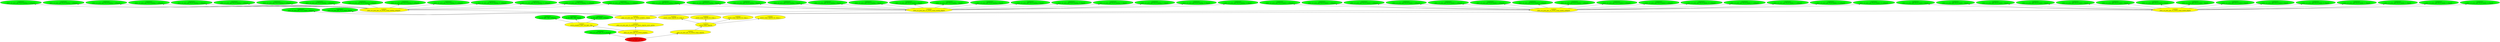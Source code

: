 digraph {
rankdir="BT"
ss_tail_light_16px_unflipped [fillcolor=green style="filled" label="<spriteset>\nss_tail_light_16px_unflipped"]
ss_tail_light_16px_flipped [fillcolor=green style="filled" label="<spriteset>\nss_tail_light_16px_flipped"]
ss_tail_light_empty_unflipped [fillcolor=green style="filled" label="<spriteset>\nss_tail_light_empty_unflipped"]
switch_graphics_layer_tail_light_16px [fillcolor=yellow style="filled" label="<switch>\nswitch_graphics_layer_tail_light_16px"]
switch_cargo_capacity_by_cargo_0 [fillcolor=yellow style="filled" label="<switch>\nswitch_cargo_capacity_by_cargo_0"]
switch_cargo_capacity_by_cargo_1 [fillcolor=yellow style="filled" label="<switch>\nswitch_cargo_capacity_by_cargo_1"]
switch_cargo_capacity_by_cargo_2 [fillcolor=yellow style="filled" label="<switch>\nswitch_cargo_capacity_by_cargo_2"]
switch_cargo_capacity_by_cargo_3 [fillcolor=yellow style="filled" label="<switch>\nswitch_cargo_capacity_by_cargo_3"]
switch_cargo_capacity [fillcolor=yellow style="filled" label="<switch>\nswitch_cargo_capacity"]
plate_car_pony_gen_1A_ss_empty_unflipped [fillcolor=green style="filled" label="<spriteset>\nplate_car_pony_gen_1A_ss_empty_unflipped"]
plate_car_pony_gen_1A_ss_loading_0_unflipped [fillcolor=green style="filled" label="<spriteset>\nplate_car_pony_gen_1A_ss_loading_0_unflipped"]
plate_car_pony_gen_1A_ss_loaded_0_unflipped [fillcolor=green style="filled" label="<spriteset>\nplate_car_pony_gen_1A_ss_loaded_0_unflipped"]
plate_car_pony_gen_1A_ss_loading_1_unflipped [fillcolor=green style="filled" label="<spriteset>\nplate_car_pony_gen_1A_ss_loading_1_unflipped"]
plate_car_pony_gen_1A_ss_loaded_1_unflipped [fillcolor=green style="filled" label="<spriteset>\nplate_car_pony_gen_1A_ss_loaded_1_unflipped"]
plate_car_pony_gen_1A_ss_loading_2_unflipped [fillcolor=green style="filled" label="<spriteset>\nplate_car_pony_gen_1A_ss_loading_2_unflipped"]
plate_car_pony_gen_1A_ss_loaded_2_unflipped [fillcolor=green style="filled" label="<spriteset>\nplate_car_pony_gen_1A_ss_loaded_2_unflipped"]
plate_car_pony_gen_1A_ss_loading_3_unflipped [fillcolor=green style="filled" label="<spriteset>\nplate_car_pony_gen_1A_ss_loading_3_unflipped"]
plate_car_pony_gen_1A_ss_loaded_3_unflipped [fillcolor=green style="filled" label="<spriteset>\nplate_car_pony_gen_1A_ss_loaded_3_unflipped"]
plate_car_pony_gen_1A_ss_loading_4_unflipped [fillcolor=green style="filled" label="<spriteset>\nplate_car_pony_gen_1A_ss_loading_4_unflipped"]
plate_car_pony_gen_1A_ss_loaded_4_unflipped [fillcolor=green style="filled" label="<spriteset>\nplate_car_pony_gen_1A_ss_loaded_4_unflipped"]
plate_car_pony_gen_1A_ss_loading_5_unflipped [fillcolor=green style="filled" label="<spriteset>\nplate_car_pony_gen_1A_ss_loading_5_unflipped"]
plate_car_pony_gen_1A_ss_loaded_5_unflipped [fillcolor=green style="filled" label="<spriteset>\nplate_car_pony_gen_1A_ss_loaded_5_unflipped"]
plate_car_pony_gen_1A_ss_loading_6_unflipped [fillcolor=green style="filled" label="<spriteset>\nplate_car_pony_gen_1A_ss_loading_6_unflipped"]
plate_car_pony_gen_1A_ss_loaded_6_unflipped [fillcolor=green style="filled" label="<spriteset>\nplate_car_pony_gen_1A_ss_loaded_6_unflipped"]
plate_car_pony_gen_1A_ss_loading_7_unflipped [fillcolor=green style="filled" label="<spriteset>\nplate_car_pony_gen_1A_ss_loading_7_unflipped"]
plate_car_pony_gen_1A_ss_loaded_7_unflipped [fillcolor=green style="filled" label="<spriteset>\nplate_car_pony_gen_1A_ss_loaded_7_unflipped"]
plate_car_pony_gen_1A_ss_loading_8_unflipped [fillcolor=green style="filled" label="<spriteset>\nplate_car_pony_gen_1A_ss_loading_8_unflipped"]
plate_car_pony_gen_1A_ss_loaded_8_unflipped [fillcolor=green style="filled" label="<spriteset>\nplate_car_pony_gen_1A_ss_loaded_8_unflipped"]
plate_car_pony_gen_1A_ss_loading_9_unflipped [fillcolor=green style="filled" label="<spriteset>\nplate_car_pony_gen_1A_ss_loading_9_unflipped"]
plate_car_pony_gen_1A_ss_loaded_9_unflipped [fillcolor=green style="filled" label="<spriteset>\nplate_car_pony_gen_1A_ss_loaded_9_unflipped"]
plate_car_pony_gen_1A_ss_loading_10_unflipped [fillcolor=green style="filled" label="<spriteset>\nplate_car_pony_gen_1A_ss_loading_10_unflipped"]
plate_car_pony_gen_1A_ss_loaded_10_unflipped [fillcolor=green style="filled" label="<spriteset>\nplate_car_pony_gen_1A_ss_loaded_10_unflipped"]
plate_car_pony_gen_1A_ss_loading_11_unflipped [fillcolor=green style="filled" label="<spriteset>\nplate_car_pony_gen_1A_ss_loading_11_unflipped"]
plate_car_pony_gen_1A_ss_loaded_11_unflipped [fillcolor=green style="filled" label="<spriteset>\nplate_car_pony_gen_1A_ss_loaded_11_unflipped"]
plate_car_pony_gen_1A_ss_loading_12_unflipped [fillcolor=green style="filled" label="<spriteset>\nplate_car_pony_gen_1A_ss_loading_12_unflipped"]
plate_car_pony_gen_1A_ss_loaded_12_unflipped [fillcolor=green style="filled" label="<spriteset>\nplate_car_pony_gen_1A_ss_loaded_12_unflipped"]
plate_car_pony_gen_1A_ss_loading_13_unflipped [fillcolor=green style="filled" label="<spriteset>\nplate_car_pony_gen_1A_ss_loading_13_unflipped"]
plate_car_pony_gen_1A_ss_loaded_13_unflipped [fillcolor=green style="filled" label="<spriteset>\nplate_car_pony_gen_1A_ss_loaded_13_unflipped"]
plate_car_pony_gen_1A_ss_loading_14_unflipped [fillcolor=green style="filled" label="<spriteset>\nplate_car_pony_gen_1A_ss_loading_14_unflipped"]
plate_car_pony_gen_1A_ss_loaded_14_unflipped [fillcolor=green style="filled" label="<spriteset>\nplate_car_pony_gen_1A_ss_loaded_14_unflipped"]
plate_car_pony_gen_1A_ss_empty_flipped [fillcolor=green style="filled" label="<spriteset>\nplate_car_pony_gen_1A_ss_empty_flipped"]
plate_car_pony_gen_1A_ss_loading_0_flipped [fillcolor=green style="filled" label="<spriteset>\nplate_car_pony_gen_1A_ss_loading_0_flipped"]
plate_car_pony_gen_1A_ss_loaded_0_flipped [fillcolor=green style="filled" label="<spriteset>\nplate_car_pony_gen_1A_ss_loaded_0_flipped"]
plate_car_pony_gen_1A_ss_loading_1_flipped [fillcolor=green style="filled" label="<spriteset>\nplate_car_pony_gen_1A_ss_loading_1_flipped"]
plate_car_pony_gen_1A_ss_loaded_1_flipped [fillcolor=green style="filled" label="<spriteset>\nplate_car_pony_gen_1A_ss_loaded_1_flipped"]
plate_car_pony_gen_1A_ss_loading_2_flipped [fillcolor=green style="filled" label="<spriteset>\nplate_car_pony_gen_1A_ss_loading_2_flipped"]
plate_car_pony_gen_1A_ss_loaded_2_flipped [fillcolor=green style="filled" label="<spriteset>\nplate_car_pony_gen_1A_ss_loaded_2_flipped"]
plate_car_pony_gen_1A_ss_loading_3_flipped [fillcolor=green style="filled" label="<spriteset>\nplate_car_pony_gen_1A_ss_loading_3_flipped"]
plate_car_pony_gen_1A_ss_loaded_3_flipped [fillcolor=green style="filled" label="<spriteset>\nplate_car_pony_gen_1A_ss_loaded_3_flipped"]
plate_car_pony_gen_1A_ss_loading_4_flipped [fillcolor=green style="filled" label="<spriteset>\nplate_car_pony_gen_1A_ss_loading_4_flipped"]
plate_car_pony_gen_1A_ss_loaded_4_flipped [fillcolor=green style="filled" label="<spriteset>\nplate_car_pony_gen_1A_ss_loaded_4_flipped"]
plate_car_pony_gen_1A_ss_loading_5_flipped [fillcolor=green style="filled" label="<spriteset>\nplate_car_pony_gen_1A_ss_loading_5_flipped"]
plate_car_pony_gen_1A_ss_loaded_5_flipped [fillcolor=green style="filled" label="<spriteset>\nplate_car_pony_gen_1A_ss_loaded_5_flipped"]
plate_car_pony_gen_1A_ss_loading_6_flipped [fillcolor=green style="filled" label="<spriteset>\nplate_car_pony_gen_1A_ss_loading_6_flipped"]
plate_car_pony_gen_1A_ss_loaded_6_flipped [fillcolor=green style="filled" label="<spriteset>\nplate_car_pony_gen_1A_ss_loaded_6_flipped"]
plate_car_pony_gen_1A_ss_loading_7_flipped [fillcolor=green style="filled" label="<spriteset>\nplate_car_pony_gen_1A_ss_loading_7_flipped"]
plate_car_pony_gen_1A_ss_loaded_7_flipped [fillcolor=green style="filled" label="<spriteset>\nplate_car_pony_gen_1A_ss_loaded_7_flipped"]
plate_car_pony_gen_1A_ss_loading_8_flipped [fillcolor=green style="filled" label="<spriteset>\nplate_car_pony_gen_1A_ss_loading_8_flipped"]
plate_car_pony_gen_1A_ss_loaded_8_flipped [fillcolor=green style="filled" label="<spriteset>\nplate_car_pony_gen_1A_ss_loaded_8_flipped"]
plate_car_pony_gen_1A_ss_loading_9_flipped [fillcolor=green style="filled" label="<spriteset>\nplate_car_pony_gen_1A_ss_loading_9_flipped"]
plate_car_pony_gen_1A_ss_loaded_9_flipped [fillcolor=green style="filled" label="<spriteset>\nplate_car_pony_gen_1A_ss_loaded_9_flipped"]
plate_car_pony_gen_1A_ss_loading_10_flipped [fillcolor=green style="filled" label="<spriteset>\nplate_car_pony_gen_1A_ss_loading_10_flipped"]
plate_car_pony_gen_1A_ss_loaded_10_flipped [fillcolor=green style="filled" label="<spriteset>\nplate_car_pony_gen_1A_ss_loaded_10_flipped"]
plate_car_pony_gen_1A_ss_loading_11_flipped [fillcolor=green style="filled" label="<spriteset>\nplate_car_pony_gen_1A_ss_loading_11_flipped"]
plate_car_pony_gen_1A_ss_loaded_11_flipped [fillcolor=green style="filled" label="<spriteset>\nplate_car_pony_gen_1A_ss_loaded_11_flipped"]
plate_car_pony_gen_1A_ss_loading_12_flipped [fillcolor=green style="filled" label="<spriteset>\nplate_car_pony_gen_1A_ss_loading_12_flipped"]
plate_car_pony_gen_1A_ss_loaded_12_flipped [fillcolor=green style="filled" label="<spriteset>\nplate_car_pony_gen_1A_ss_loaded_12_flipped"]
plate_car_pony_gen_1A_ss_loading_13_flipped [fillcolor=green style="filled" label="<spriteset>\nplate_car_pony_gen_1A_ss_loading_13_flipped"]
plate_car_pony_gen_1A_ss_loaded_13_flipped [fillcolor=green style="filled" label="<spriteset>\nplate_car_pony_gen_1A_ss_loaded_13_flipped"]
plate_car_pony_gen_1A_ss_loading_14_flipped [fillcolor=green style="filled" label="<spriteset>\nplate_car_pony_gen_1A_ss_loading_14_flipped"]
plate_car_pony_gen_1A_ss_loaded_14_flipped [fillcolor=green style="filled" label="<spriteset>\nplate_car_pony_gen_1A_ss_loaded_14_flipped"]
plate_car_pony_gen_1A_switch_cargo_loading_unflipped [fillcolor=yellow style="filled" label="<switch>\nplate_car_pony_gen_1A_switch_cargo_loading_unflipped"]
plate_car_pony_gen_1A_switch_cargo_loading_flipped [fillcolor=yellow style="filled" label="<switch>\nplate_car_pony_gen_1A_switch_cargo_loading_flipped"]
plate_car_pony_gen_1A_switch_cargo_loaded_unflipped [fillcolor=yellow style="filled" label="<switch>\nplate_car_pony_gen_1A_switch_cargo_loaded_unflipped"]
plate_car_pony_gen_1A_switch_cargo_loaded_flipped [fillcolor=yellow style="filled" label="<switch>\nplate_car_pony_gen_1A_switch_cargo_loaded_flipped"]
plate_car_pony_gen_1A_switch_graphics_vehicle [fillcolor=yellow style="filled" label="<switch>\nplate_car_pony_gen_1A_switch_graphics_vehicle"]
plate_car_pony_gen_1A_ss_purchase [fillcolor=green style="filled" label="<spriteset>\nplate_car_pony_gen_1A_ss_purchase"]
plate_car_pony_gen_1A_switch_set_layers_register_more_sprites [fillcolor=yellow style="filled" label="<switch>\nplate_car_pony_gen_1A_switch_set_layers_register_more_sprites"]
plate_car_pony_gen_1A_switch_graphics [fillcolor=yellow style="filled" label="<switch>\nplate_car_pony_gen_1A_switch_graphics"]
plate_car_pony_gen_1A_switch_cargo_capacity [fillcolor=yellow style="filled" label="<switch>\nplate_car_pony_gen_1A_switch_cargo_capacity"]
plate_car_pony_gen_1A [fillcolor=red style="filled" label="<FEAT_TRAINS 1480>\nplate_car_pony_gen_1A"]
plate_car_pony_gen_1A_switch_cargo_loaded_flipped->plate_car_pony_gen_1A_ss_loaded_0_flipped
plate_car_pony_gen_1A_switch_cargo_loaded_unflipped->plate_car_pony_gen_1A_ss_loaded_6_unflipped
plate_car_pony_gen_1A_switch_graphics_vehicle->plate_car_pony_gen_1A_switch_cargo_loaded_flipped
plate_car_pony_gen_1A_switch_cargo_loaded_unflipped->plate_car_pony_gen_1A_ss_loaded_8_unflipped
plate_car_pony_gen_1A_switch_cargo_loaded_unflipped->plate_car_pony_gen_1A_ss_loaded_14_unflipped
plate_car_pony_gen_1A_switch_cargo_loading_unflipped->plate_car_pony_gen_1A_ss_loading_10_unflipped
plate_car_pony_gen_1A_switch_cargo_loading_unflipped->plate_car_pony_gen_1A_ss_loading_14_unflipped
plate_car_pony_gen_1A_switch_cargo_loaded_unflipped->plate_car_pony_gen_1A_ss_loaded_13_unflipped
plate_car_pony_gen_1A_switch_cargo_loading_unflipped->plate_car_pony_gen_1A_ss_loading_4_unflipped
plate_car_pony_gen_1A_switch_cargo_loading_unflipped->plate_car_pony_gen_1A_ss_loading_9_unflipped
plate_car_pony_gen_1A_switch_cargo_loaded_flipped->plate_car_pony_gen_1A_ss_loaded_2_flipped
plate_car_pony_gen_1A_switch_graphics_vehicle->plate_car_pony_gen_1A_ss_empty_flipped
plate_car_pony_gen_1A_switch_cargo_loaded_unflipped->plate_car_pony_gen_1A_ss_loaded_1_unflipped
plate_car_pony_gen_1A_switch_cargo_loaded_unflipped->plate_car_pony_gen_1A_ss_loaded_11_unflipped
plate_car_pony_gen_1A_switch_cargo_loading_unflipped->plate_car_pony_gen_1A_ss_loading_2_unflipped
plate_car_pony_gen_1A->plate_car_pony_gen_1A_switch_cargo_capacity
plate_car_pony_gen_1A_switch_cargo_loading_flipped->plate_car_pony_gen_1A_ss_loading_4_flipped
plate_car_pony_gen_1A_switch_cargo_loaded_unflipped->plate_car_pony_gen_1A_ss_loaded_7_unflipped
plate_car_pony_gen_1A_switch_cargo_loaded_flipped->plate_car_pony_gen_1A_ss_loaded_9_flipped
plate_car_pony_gen_1A_switch_cargo_loading_flipped->plate_car_pony_gen_1A_ss_loading_14_flipped
plate_car_pony_gen_1A_switch_graphics_vehicle->plate_car_pony_gen_1A_switch_cargo_loaded_unflipped
plate_car_pony_gen_1A_switch_cargo_loaded_flipped->plate_car_pony_gen_1A_ss_loaded_7_flipped
plate_car_pony_gen_1A_switch_graphics_vehicle->plate_car_pony_gen_1A_switch_cargo_loading_flipped
plate_car_pony_gen_1A_switch_cargo_loaded_unflipped->plate_car_pony_gen_1A_ss_loaded_0_unflipped
plate_car_pony_gen_1A_switch_cargo_loading_unflipped->plate_car_pony_gen_1A_ss_loading_11_unflipped
plate_car_pony_gen_1A_switch_cargo_loaded_flipped->plate_car_pony_gen_1A_ss_loaded_11_flipped
plate_car_pony_gen_1A_switch_cargo_loading_unflipped->plate_car_pony_gen_1A_ss_loading_0_unflipped
plate_car_pony_gen_1A_switch_cargo_loading_unflipped->plate_car_pony_gen_1A_ss_loading_8_unflipped
plate_car_pony_gen_1A_switch_cargo_loaded_flipped->plate_car_pony_gen_1A_ss_loaded_1_flipped
plate_car_pony_gen_1A_switch_graphics_vehicle->plate_car_pony_gen_1A_ss_empty_unflipped
switch_graphics_layer_tail_light_16px->ss_tail_light_16px_flipped
plate_car_pony_gen_1A_switch_cargo_loaded_unflipped->plate_car_pony_gen_1A_ss_loaded_4_unflipped
plate_car_pony_gen_1A_switch_cargo_loaded_unflipped->plate_car_pony_gen_1A_ss_loaded_12_unflipped
switch_cargo_capacity->switch_cargo_capacity_by_cargo_1
plate_car_pony_gen_1A_switch_cargo_loading_flipped->plate_car_pony_gen_1A_ss_loading_9_flipped
plate_car_pony_gen_1A_switch_graphics->plate_car_pony_gen_1A_switch_set_layers_register_more_sprites
plate_car_pony_gen_1A->plate_car_pony_gen_1A_ss_purchase
plate_car_pony_gen_1A_switch_graphics->switch_graphics_layer_tail_light_16px
plate_car_pony_gen_1A_switch_cargo_loading_flipped->plate_car_pony_gen_1A_ss_loading_11_flipped
plate_car_pony_gen_1A_switch_cargo_loading_flipped->plate_car_pony_gen_1A_ss_loading_7_flipped
plate_car_pony_gen_1A_switch_cargo_loading_unflipped->plate_car_pony_gen_1A_ss_loading_13_unflipped
plate_car_pony_gen_1A_switch_cargo_capacity->switch_cargo_capacity
switch_graphics_layer_tail_light_16px->ss_tail_light_empty_unflipped
plate_car_pony_gen_1A_switch_cargo_loaded_flipped->plate_car_pony_gen_1A_ss_loaded_12_flipped
plate_car_pony_gen_1A_switch_set_layers_register_more_sprites->plate_car_pony_gen_1A_switch_graphics_vehicle
plate_car_pony_gen_1A->plate_car_pony_gen_1A_switch_graphics
plate_car_pony_gen_1A_switch_cargo_loading_flipped->plate_car_pony_gen_1A_ss_loading_6_flipped
plate_car_pony_gen_1A_switch_cargo_loading_flipped->plate_car_pony_gen_1A_ss_loading_2_flipped
plate_car_pony_gen_1A_switch_cargo_loaded_flipped->plate_car_pony_gen_1A_ss_loaded_3_flipped
plate_car_pony_gen_1A_switch_cargo_loading_unflipped->plate_car_pony_gen_1A_ss_loading_5_unflipped
plate_car_pony_gen_1A_switch_graphics_vehicle->plate_car_pony_gen_1A_switch_cargo_loading_unflipped
switch_cargo_capacity->switch_cargo_capacity_by_cargo_3
switch_cargo_capacity->switch_cargo_capacity_by_cargo_0
plate_car_pony_gen_1A_switch_cargo_loaded_flipped->plate_car_pony_gen_1A_ss_loaded_13_flipped
plate_car_pony_gen_1A_switch_cargo_loading_flipped->plate_car_pony_gen_1A_ss_loading_8_flipped
plate_car_pony_gen_1A_switch_cargo_loaded_unflipped->plate_car_pony_gen_1A_ss_loaded_2_unflipped
plate_car_pony_gen_1A_switch_cargo_loaded_flipped->plate_car_pony_gen_1A_ss_loaded_6_flipped
plate_car_pony_gen_1A_switch_cargo_loading_flipped->plate_car_pony_gen_1A_ss_loading_10_flipped
plate_car_pony_gen_1A_switch_cargo_loaded_flipped->plate_car_pony_gen_1A_ss_loaded_14_flipped
plate_car_pony_gen_1A_switch_cargo_loading_flipped->plate_car_pony_gen_1A_ss_loading_3_flipped
switch_graphics_layer_tail_light_16px->ss_tail_light_16px_unflipped
plate_car_pony_gen_1A_switch_cargo_loaded_flipped->plate_car_pony_gen_1A_ss_loaded_5_flipped
plate_car_pony_gen_1A_switch_cargo_loading_flipped->plate_car_pony_gen_1A_ss_loading_13_flipped
plate_car_pony_gen_1A_switch_cargo_loading_unflipped->plate_car_pony_gen_1A_ss_loading_7_unflipped
plate_car_pony_gen_1A_switch_cargo_loading_unflipped->plate_car_pony_gen_1A_ss_loading_1_unflipped
plate_car_pony_gen_1A_switch_cargo_loading_flipped->plate_car_pony_gen_1A_ss_loading_0_flipped
plate_car_pony_gen_1A_switch_cargo_loaded_flipped->plate_car_pony_gen_1A_ss_loaded_8_flipped
plate_car_pony_gen_1A_switch_cargo_loading_unflipped->plate_car_pony_gen_1A_ss_loading_6_unflipped
plate_car_pony_gen_1A_switch_cargo_loading_flipped->plate_car_pony_gen_1A_ss_loading_5_flipped
plate_car_pony_gen_1A_switch_cargo_loaded_unflipped->plate_car_pony_gen_1A_ss_loaded_3_unflipped
plate_car_pony_gen_1A_switch_cargo_loading_flipped->plate_car_pony_gen_1A_ss_loading_12_flipped
plate_car_pony_gen_1A_switch_cargo_loaded_unflipped->plate_car_pony_gen_1A_ss_loaded_5_unflipped
plate_car_pony_gen_1A_switch_cargo_loaded_unflipped->plate_car_pony_gen_1A_ss_loaded_10_unflipped
plate_car_pony_gen_1A_switch_cargo_loaded_flipped->plate_car_pony_gen_1A_ss_loaded_4_flipped
plate_car_pony_gen_1A_switch_cargo_loading_unflipped->plate_car_pony_gen_1A_ss_loading_3_unflipped
switch_cargo_capacity->switch_cargo_capacity_by_cargo_2
plate_car_pony_gen_1A_switch_cargo_loaded_unflipped->plate_car_pony_gen_1A_ss_loaded_9_unflipped
plate_car_pony_gen_1A_switch_cargo_loading_unflipped->plate_car_pony_gen_1A_ss_loading_12_unflipped
plate_car_pony_gen_1A_switch_cargo_loaded_flipped->plate_car_pony_gen_1A_ss_loaded_10_flipped
plate_car_pony_gen_1A_switch_cargo_loading_flipped->plate_car_pony_gen_1A_ss_loading_1_flipped
}
